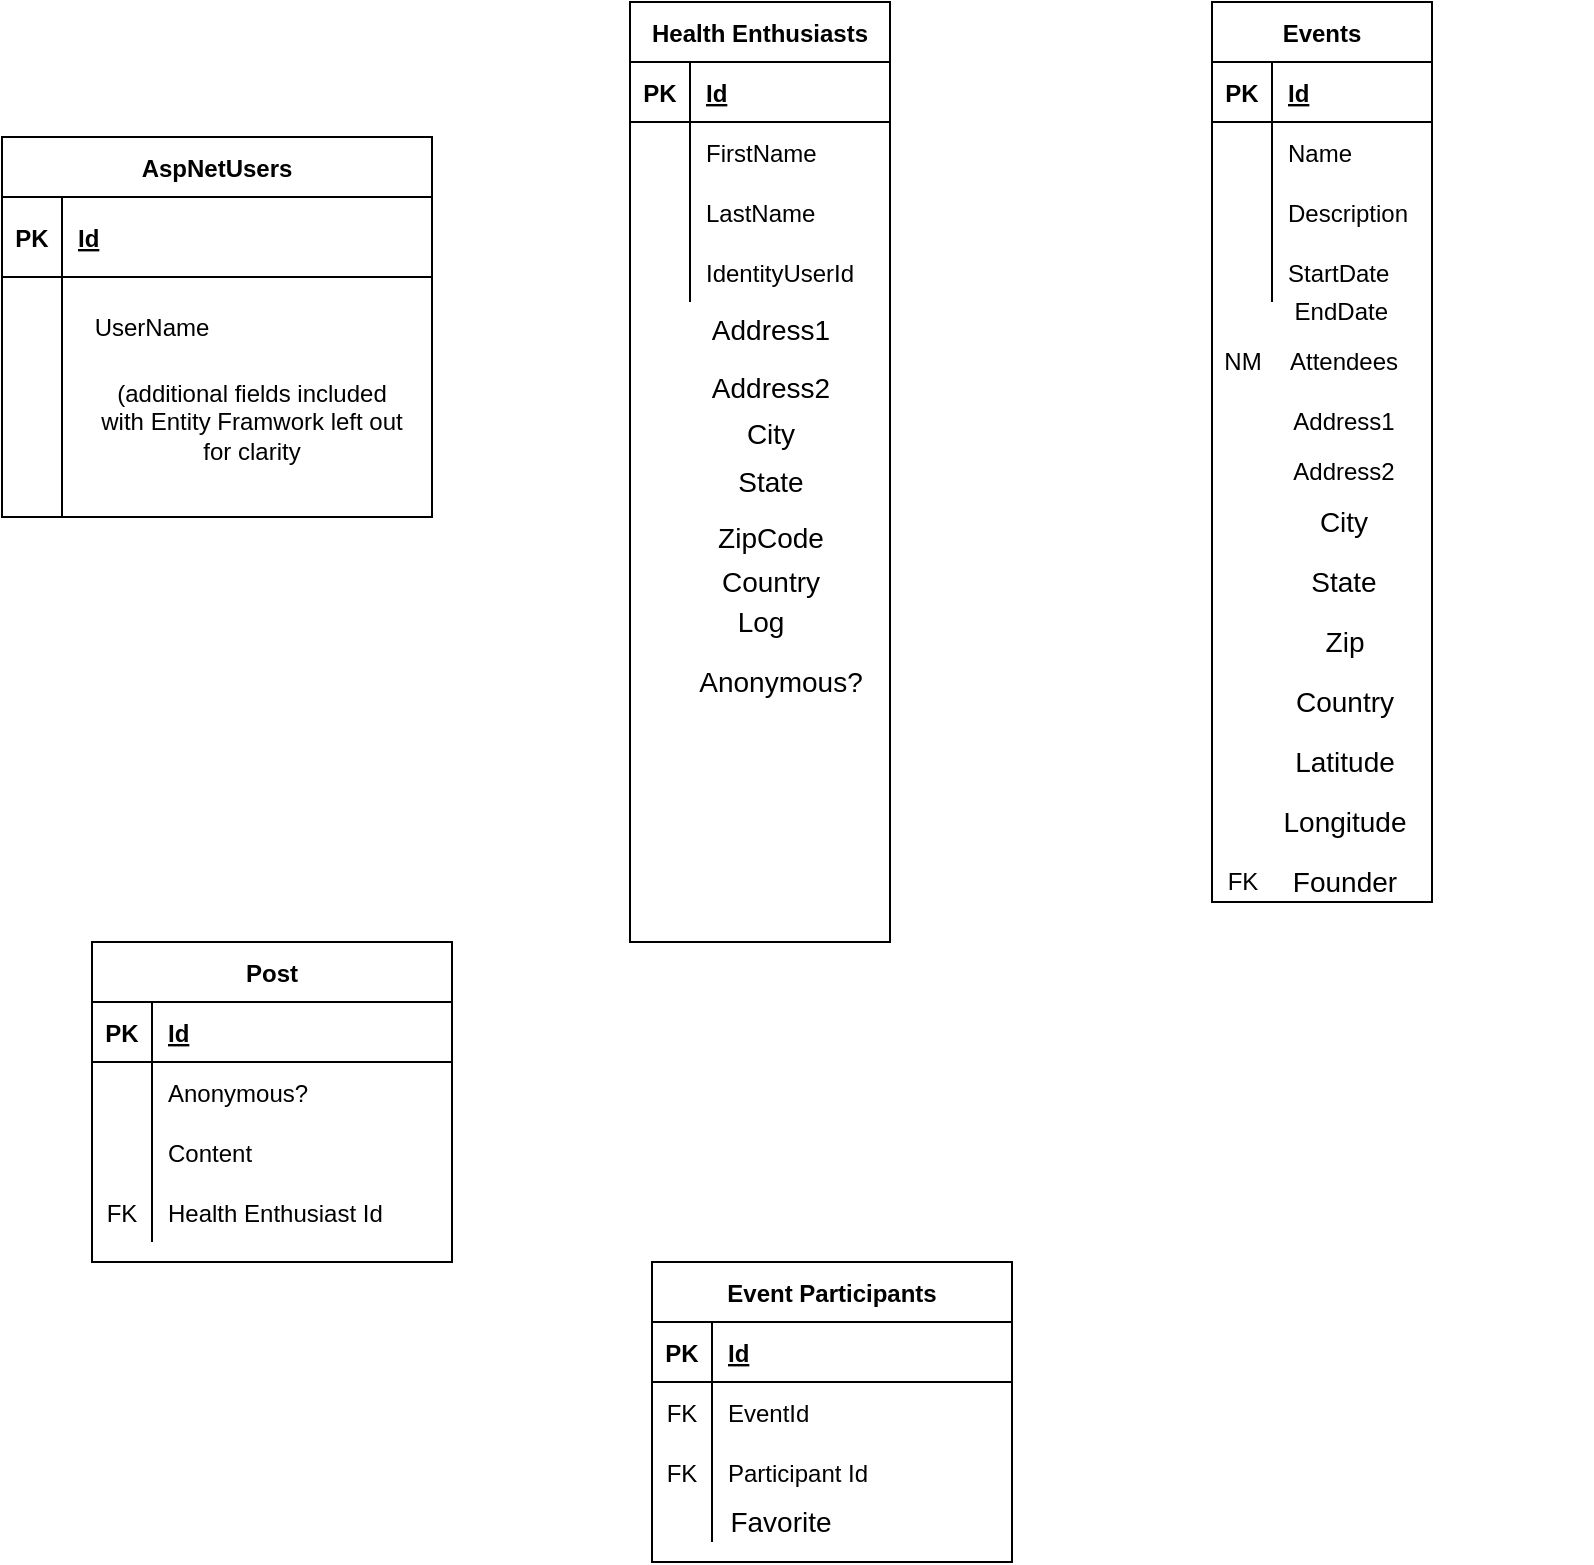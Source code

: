 <mxfile version="13.10.0" type="device"><diagram id="R2lEEEUBdFMjLlhIrx00" name="Page-1"><mxGraphModel dx="2062" dy="1122" grid="1" gridSize="10" guides="1" tooltips="1" connect="1" arrows="1" fold="1" page="1" pageScale="1" pageWidth="850" pageHeight="1100" math="0" shadow="0" extFonts="Permanent Marker^https://fonts.googleapis.com/css?family=Permanent+Marker"><root><mxCell id="0"/><mxCell id="1" parent="0"/><mxCell id="C-vyLk0tnHw3VtMMgP7b-23" value="AspNetUsers" style="shape=table;startSize=30;container=1;collapsible=1;childLayout=tableLayout;fixedRows=1;rowLines=0;fontStyle=1;align=center;resizeLast=1;" parent="1" vertex="1"><mxGeometry x="15" y="97.5" width="215" height="190" as="geometry"><mxRectangle x="100" y="90" width="110" height="30" as="alternateBounds"/></mxGeometry></mxCell><mxCell id="C-vyLk0tnHw3VtMMgP7b-24" value="" style="shape=partialRectangle;collapsible=0;dropTarget=0;pointerEvents=0;fillColor=none;points=[[0,0.5],[1,0.5]];portConstraint=eastwest;top=0;left=0;right=0;bottom=1;" parent="C-vyLk0tnHw3VtMMgP7b-23" vertex="1"><mxGeometry y="30" width="215" height="40" as="geometry"/></mxCell><mxCell id="C-vyLk0tnHw3VtMMgP7b-25" value="PK" style="shape=partialRectangle;overflow=hidden;connectable=0;fillColor=none;top=0;left=0;bottom=0;right=0;fontStyle=1;" parent="C-vyLk0tnHw3VtMMgP7b-24" vertex="1"><mxGeometry width="30" height="40" as="geometry"/></mxCell><mxCell id="C-vyLk0tnHw3VtMMgP7b-26" value="Id" style="shape=partialRectangle;overflow=hidden;connectable=0;fillColor=none;top=0;left=0;bottom=0;right=0;align=left;spacingLeft=6;fontStyle=5;" parent="C-vyLk0tnHw3VtMMgP7b-24" vertex="1"><mxGeometry x="30" width="185" height="40" as="geometry"/></mxCell><mxCell id="C-vyLk0tnHw3VtMMgP7b-27" value="" style="shape=partialRectangle;collapsible=0;dropTarget=0;pointerEvents=0;fillColor=none;points=[[0,0.5],[1,0.5]];portConstraint=eastwest;top=0;left=0;right=0;bottom=0;" parent="C-vyLk0tnHw3VtMMgP7b-23" vertex="1"><mxGeometry y="70" width="215" height="120" as="geometry"/></mxCell><mxCell id="C-vyLk0tnHw3VtMMgP7b-28" value="" style="shape=partialRectangle;overflow=hidden;connectable=0;fillColor=none;top=0;left=0;bottom=0;right=0;" parent="C-vyLk0tnHw3VtMMgP7b-27" vertex="1"><mxGeometry width="30" height="120" as="geometry"/></mxCell><mxCell id="C-vyLk0tnHw3VtMMgP7b-29" value="" style="shape=partialRectangle;overflow=hidden;connectable=0;fillColor=none;top=0;left=0;bottom=0;right=0;align=left;spacingLeft=6;" parent="C-vyLk0tnHw3VtMMgP7b-27" vertex="1"><mxGeometry x="30" width="185" height="120" as="geometry"/></mxCell><mxCell id="FA7qe2htKaOhnKwJZ3VO-3" value="UserName" style="text;html=1;strokeColor=none;fillColor=none;align=center;verticalAlign=middle;whiteSpace=wrap;rounded=0;" parent="1" vertex="1"><mxGeometry x="50" y="175" width="80" height="35" as="geometry"/></mxCell><mxCell id="FA7qe2htKaOhnKwJZ3VO-11" value="(additional fields included with Entity Framwork left out for clarity" style="text;html=1;strokeColor=none;fillColor=none;align=center;verticalAlign=middle;whiteSpace=wrap;rounded=0;" parent="1" vertex="1"><mxGeometry x="60" y="230" width="160" height="20" as="geometry"/></mxCell><mxCell id="FA7qe2htKaOhnKwJZ3VO-12" value="Events" style="shape=table;startSize=30;container=1;collapsible=1;childLayout=tableLayout;fixedRows=1;rowLines=0;fontStyle=1;align=center;resizeLast=1;" parent="1" vertex="1"><mxGeometry x="620" y="30" width="110" height="450" as="geometry"/></mxCell><mxCell id="FA7qe2htKaOhnKwJZ3VO-13" value="" style="shape=partialRectangle;collapsible=0;dropTarget=0;pointerEvents=0;fillColor=none;top=0;left=0;bottom=1;right=0;points=[[0,0.5],[1,0.5]];portConstraint=eastwest;" parent="FA7qe2htKaOhnKwJZ3VO-12" vertex="1"><mxGeometry y="30" width="110" height="30" as="geometry"/></mxCell><mxCell id="FA7qe2htKaOhnKwJZ3VO-14" value="PK" style="shape=partialRectangle;connectable=0;fillColor=none;top=0;left=0;bottom=0;right=0;fontStyle=1;overflow=hidden;" parent="FA7qe2htKaOhnKwJZ3VO-13" vertex="1"><mxGeometry width="30" height="30" as="geometry"/></mxCell><mxCell id="FA7qe2htKaOhnKwJZ3VO-15" value="Id" style="shape=partialRectangle;connectable=0;fillColor=none;top=0;left=0;bottom=0;right=0;align=left;spacingLeft=6;fontStyle=5;overflow=hidden;" parent="FA7qe2htKaOhnKwJZ3VO-13" vertex="1"><mxGeometry x="30" width="80" height="30" as="geometry"/></mxCell><mxCell id="FA7qe2htKaOhnKwJZ3VO-16" value="" style="shape=partialRectangle;collapsible=0;dropTarget=0;pointerEvents=0;fillColor=none;top=0;left=0;bottom=0;right=0;points=[[0,0.5],[1,0.5]];portConstraint=eastwest;" parent="FA7qe2htKaOhnKwJZ3VO-12" vertex="1"><mxGeometry y="60" width="110" height="30" as="geometry"/></mxCell><mxCell id="FA7qe2htKaOhnKwJZ3VO-17" value="" style="shape=partialRectangle;connectable=0;fillColor=none;top=0;left=0;bottom=0;right=0;editable=1;overflow=hidden;" parent="FA7qe2htKaOhnKwJZ3VO-16" vertex="1"><mxGeometry width="30" height="30" as="geometry"/></mxCell><mxCell id="FA7qe2htKaOhnKwJZ3VO-18" value="Name" style="shape=partialRectangle;connectable=0;fillColor=none;top=0;left=0;bottom=0;right=0;align=left;spacingLeft=6;overflow=hidden;" parent="FA7qe2htKaOhnKwJZ3VO-16" vertex="1"><mxGeometry x="30" width="80" height="30" as="geometry"/></mxCell><mxCell id="FA7qe2htKaOhnKwJZ3VO-19" value="" style="shape=partialRectangle;collapsible=0;dropTarget=0;pointerEvents=0;fillColor=none;top=0;left=0;bottom=0;right=0;points=[[0,0.5],[1,0.5]];portConstraint=eastwest;" parent="FA7qe2htKaOhnKwJZ3VO-12" vertex="1"><mxGeometry y="90" width="110" height="30" as="geometry"/></mxCell><mxCell id="FA7qe2htKaOhnKwJZ3VO-20" value="" style="shape=partialRectangle;connectable=0;fillColor=none;top=0;left=0;bottom=0;right=0;editable=1;overflow=hidden;" parent="FA7qe2htKaOhnKwJZ3VO-19" vertex="1"><mxGeometry width="30" height="30" as="geometry"/></mxCell><mxCell id="FA7qe2htKaOhnKwJZ3VO-21" value="Description" style="shape=partialRectangle;connectable=0;fillColor=none;top=0;left=0;bottom=0;right=0;align=left;spacingLeft=6;overflow=hidden;" parent="FA7qe2htKaOhnKwJZ3VO-19" vertex="1"><mxGeometry x="30" width="80" height="30" as="geometry"/></mxCell><mxCell id="FA7qe2htKaOhnKwJZ3VO-22" value="" style="shape=partialRectangle;collapsible=0;dropTarget=0;pointerEvents=0;fillColor=none;top=0;left=0;bottom=0;right=0;points=[[0,0.5],[1,0.5]];portConstraint=eastwest;" parent="FA7qe2htKaOhnKwJZ3VO-12" vertex="1"><mxGeometry y="120" width="110" height="30" as="geometry"/></mxCell><mxCell id="FA7qe2htKaOhnKwJZ3VO-23" value="" style="shape=partialRectangle;connectable=0;fillColor=none;top=0;left=0;bottom=0;right=0;editable=1;overflow=hidden;" parent="FA7qe2htKaOhnKwJZ3VO-22" vertex="1"><mxGeometry width="30" height="30" as="geometry"/></mxCell><mxCell id="FA7qe2htKaOhnKwJZ3VO-24" value="StartDate" style="shape=partialRectangle;connectable=0;fillColor=none;top=0;left=0;bottom=0;right=0;align=left;spacingLeft=6;overflow=hidden;" parent="FA7qe2htKaOhnKwJZ3VO-22" vertex="1"><mxGeometry x="30" width="80" height="30" as="geometry"/></mxCell><mxCell id="FA7qe2htKaOhnKwJZ3VO-26" value="EndDate" style="text;html=1;strokeColor=none;fillColor=none;align=right;verticalAlign=middle;whiteSpace=wrap;rounded=0;labelPosition=left;verticalLabelPosition=middle;" parent="1" vertex="1"><mxGeometry x="710" y="175" width="100" height="20" as="geometry"/></mxCell><mxCell id="FA7qe2htKaOhnKwJZ3VO-56" value="Attendees" style="text;html=1;strokeColor=none;fillColor=none;align=center;verticalAlign=middle;whiteSpace=wrap;rounded=0;" parent="1" vertex="1"><mxGeometry x="666" y="200" width="40" height="20" as="geometry"/></mxCell><mxCell id="FA7qe2htKaOhnKwJZ3VO-57" value="Address1" style="text;html=1;strokeColor=none;fillColor=none;align=center;verticalAlign=middle;whiteSpace=wrap;rounded=0;" parent="1" vertex="1"><mxGeometry x="666" y="230" width="40" height="20" as="geometry"/></mxCell><mxCell id="FA7qe2htKaOhnKwJZ3VO-59" value="Address2" style="text;html=1;strokeColor=none;fillColor=none;align=center;verticalAlign=middle;whiteSpace=wrap;rounded=0;" parent="1" vertex="1"><mxGeometry x="666" y="255" width="40" height="20" as="geometry"/></mxCell><mxCell id="FA7qe2htKaOhnKwJZ3VO-60" value="&lt;font style=&quot;font-size: 14px&quot;&gt;City&lt;/font&gt;" style="text;html=1;strokeColor=none;fillColor=none;align=center;verticalAlign=middle;whiteSpace=wrap;rounded=0;" parent="1" vertex="1"><mxGeometry x="666" y="280" width="40" height="20" as="geometry"/></mxCell><mxCell id="FA7qe2htKaOhnKwJZ3VO-61" value="&lt;span style=&quot;font-size: 14px&quot;&gt;State&lt;/span&gt;" style="text;html=1;strokeColor=none;fillColor=none;align=center;verticalAlign=middle;whiteSpace=wrap;rounded=0;" parent="1" vertex="1"><mxGeometry x="666" y="310" width="40" height="20" as="geometry"/></mxCell><mxCell id="FA7qe2htKaOhnKwJZ3VO-62" value="&lt;span style=&quot;font-size: 14px&quot;&gt;Zip&lt;/span&gt;" style="text;html=1;align=center;verticalAlign=middle;resizable=0;points=[];autosize=1;" parent="1" vertex="1"><mxGeometry x="671" y="340" width="30" height="20" as="geometry"/></mxCell><mxCell id="FA7qe2htKaOhnKwJZ3VO-63" value="&lt;span style=&quot;font-size: 14px&quot;&gt;Country&lt;/span&gt;" style="text;html=1;align=center;verticalAlign=middle;resizable=0;points=[];autosize=1;" parent="1" vertex="1"><mxGeometry x="656" y="370" width="60" height="20" as="geometry"/></mxCell><mxCell id="FA7qe2htKaOhnKwJZ3VO-64" value="&lt;font style=&quot;font-size: 14px&quot;&gt;Latitude&lt;/font&gt;" style="text;html=1;align=center;verticalAlign=middle;resizable=0;points=[];autosize=1;" parent="1" vertex="1"><mxGeometry x="651" y="400" width="70" height="20" as="geometry"/></mxCell><mxCell id="FA7qe2htKaOhnKwJZ3VO-65" value="&lt;font style=&quot;font-size: 14px&quot;&gt;Longitude&lt;/font&gt;" style="text;html=1;align=center;verticalAlign=middle;resizable=0;points=[];autosize=1;" parent="1" vertex="1"><mxGeometry x="646" y="430" width="80" height="20" as="geometry"/></mxCell><mxCell id="FA7qe2htKaOhnKwJZ3VO-66" value="Health Enthusiasts" style="shape=table;startSize=30;container=1;collapsible=1;childLayout=tableLayout;fixedRows=1;rowLines=0;fontStyle=1;align=center;resizeLast=1;" parent="1" vertex="1"><mxGeometry x="329" y="30" width="130" height="470" as="geometry"/></mxCell><mxCell id="FA7qe2htKaOhnKwJZ3VO-67" value="" style="shape=partialRectangle;collapsible=0;dropTarget=0;pointerEvents=0;fillColor=none;top=0;left=0;bottom=1;right=0;points=[[0,0.5],[1,0.5]];portConstraint=eastwest;" parent="FA7qe2htKaOhnKwJZ3VO-66" vertex="1"><mxGeometry y="30" width="130" height="30" as="geometry"/></mxCell><mxCell id="FA7qe2htKaOhnKwJZ3VO-68" value="PK" style="shape=partialRectangle;connectable=0;fillColor=none;top=0;left=0;bottom=0;right=0;fontStyle=1;overflow=hidden;" parent="FA7qe2htKaOhnKwJZ3VO-67" vertex="1"><mxGeometry width="30" height="30" as="geometry"/></mxCell><mxCell id="FA7qe2htKaOhnKwJZ3VO-69" value="Id" style="shape=partialRectangle;connectable=0;fillColor=none;top=0;left=0;bottom=0;right=0;align=left;spacingLeft=6;fontStyle=5;overflow=hidden;" parent="FA7qe2htKaOhnKwJZ3VO-67" vertex="1"><mxGeometry x="30" width="100" height="30" as="geometry"/></mxCell><mxCell id="FA7qe2htKaOhnKwJZ3VO-70" value="" style="shape=partialRectangle;collapsible=0;dropTarget=0;pointerEvents=0;fillColor=none;top=0;left=0;bottom=0;right=0;points=[[0,0.5],[1,0.5]];portConstraint=eastwest;" parent="FA7qe2htKaOhnKwJZ3VO-66" vertex="1"><mxGeometry y="60" width="130" height="30" as="geometry"/></mxCell><mxCell id="FA7qe2htKaOhnKwJZ3VO-71" value="" style="shape=partialRectangle;connectable=0;fillColor=none;top=0;left=0;bottom=0;right=0;editable=1;overflow=hidden;" parent="FA7qe2htKaOhnKwJZ3VO-70" vertex="1"><mxGeometry width="30" height="30" as="geometry"/></mxCell><mxCell id="FA7qe2htKaOhnKwJZ3VO-72" value="FirstName" style="shape=partialRectangle;connectable=0;fillColor=none;top=0;left=0;bottom=0;right=0;align=left;spacingLeft=6;overflow=hidden;" parent="FA7qe2htKaOhnKwJZ3VO-70" vertex="1"><mxGeometry x="30" width="100" height="30" as="geometry"/></mxCell><mxCell id="FA7qe2htKaOhnKwJZ3VO-73" value="" style="shape=partialRectangle;collapsible=0;dropTarget=0;pointerEvents=0;fillColor=none;top=0;left=0;bottom=0;right=0;points=[[0,0.5],[1,0.5]];portConstraint=eastwest;" parent="FA7qe2htKaOhnKwJZ3VO-66" vertex="1"><mxGeometry y="90" width="130" height="30" as="geometry"/></mxCell><mxCell id="FA7qe2htKaOhnKwJZ3VO-74" value="" style="shape=partialRectangle;connectable=0;fillColor=none;top=0;left=0;bottom=0;right=0;editable=1;overflow=hidden;" parent="FA7qe2htKaOhnKwJZ3VO-73" vertex="1"><mxGeometry width="30" height="30" as="geometry"/></mxCell><mxCell id="FA7qe2htKaOhnKwJZ3VO-75" value="LastName" style="shape=partialRectangle;connectable=0;fillColor=none;top=0;left=0;bottom=0;right=0;align=left;spacingLeft=6;overflow=hidden;" parent="FA7qe2htKaOhnKwJZ3VO-73" vertex="1"><mxGeometry x="30" width="100" height="30" as="geometry"/></mxCell><mxCell id="FA7qe2htKaOhnKwJZ3VO-76" value="" style="shape=partialRectangle;collapsible=0;dropTarget=0;pointerEvents=0;fillColor=none;top=0;left=0;bottom=0;right=0;points=[[0,0.5],[1,0.5]];portConstraint=eastwest;" parent="FA7qe2htKaOhnKwJZ3VO-66" vertex="1"><mxGeometry y="120" width="130" height="30" as="geometry"/></mxCell><mxCell id="FA7qe2htKaOhnKwJZ3VO-77" value="" style="shape=partialRectangle;connectable=0;fillColor=none;top=0;left=0;bottom=0;right=0;editable=1;overflow=hidden;" parent="FA7qe2htKaOhnKwJZ3VO-76" vertex="1"><mxGeometry width="30" height="30" as="geometry"/></mxCell><mxCell id="FA7qe2htKaOhnKwJZ3VO-78" value="IdentityUserId" style="shape=partialRectangle;connectable=0;fillColor=none;top=0;left=0;bottom=0;right=0;align=left;spacingLeft=6;overflow=hidden;" parent="FA7qe2htKaOhnKwJZ3VO-76" vertex="1"><mxGeometry x="30" width="100" height="30" as="geometry"/></mxCell><mxCell id="FA7qe2htKaOhnKwJZ3VO-80" value="&lt;font style=&quot;font-size: 14px&quot;&gt;Address1&lt;/font&gt;" style="text;html=1;align=center;verticalAlign=middle;resizable=0;points=[];autosize=1;" parent="1" vertex="1"><mxGeometry x="364" y="184" width="70" height="20" as="geometry"/></mxCell><mxCell id="FA7qe2htKaOhnKwJZ3VO-81" value="&lt;font style=&quot;font-size: 14px&quot;&gt;Address2&lt;/font&gt;" style="text;html=1;align=center;verticalAlign=middle;resizable=0;points=[];autosize=1;" parent="1" vertex="1"><mxGeometry x="364" y="213" width="70" height="20" as="geometry"/></mxCell><mxCell id="FA7qe2htKaOhnKwJZ3VO-82" value="&lt;font style=&quot;font-size: 14px&quot;&gt;City&lt;/font&gt;" style="text;html=1;align=center;verticalAlign=middle;resizable=0;points=[];autosize=1;" parent="1" vertex="1"><mxGeometry x="379" y="236" width="40" height="20" as="geometry"/></mxCell><mxCell id="FA7qe2htKaOhnKwJZ3VO-83" value="&lt;font style=&quot;font-size: 14px&quot;&gt;State&lt;/font&gt;" style="text;html=1;align=center;verticalAlign=middle;resizable=0;points=[];autosize=1;" parent="1" vertex="1"><mxGeometry x="374" y="260" width="50" height="20" as="geometry"/></mxCell><mxCell id="FA7qe2htKaOhnKwJZ3VO-84" value="&lt;font style=&quot;font-size: 14px&quot;&gt;ZipCode&lt;/font&gt;" style="text;html=1;align=center;verticalAlign=middle;resizable=0;points=[];autosize=1;" parent="1" vertex="1"><mxGeometry x="364" y="287.5" width="70" height="20" as="geometry"/></mxCell><mxCell id="FA7qe2htKaOhnKwJZ3VO-85" value="&lt;font style=&quot;font-size: 14px&quot;&gt;Country&lt;/font&gt;" style="text;html=1;align=center;verticalAlign=middle;resizable=0;points=[];autosize=1;" parent="1" vertex="1"><mxGeometry x="369" y="310" width="60" height="20" as="geometry"/></mxCell><mxCell id="FA7qe2htKaOhnKwJZ3VO-88" value="Event Participants" style="shape=table;startSize=30;container=1;collapsible=1;childLayout=tableLayout;fixedRows=1;rowLines=0;fontStyle=1;align=center;resizeLast=1;" parent="1" vertex="1"><mxGeometry x="340" y="660" width="180" height="150" as="geometry"/></mxCell><mxCell id="FA7qe2htKaOhnKwJZ3VO-89" value="" style="shape=partialRectangle;collapsible=0;dropTarget=0;pointerEvents=0;fillColor=none;top=0;left=0;bottom=1;right=0;points=[[0,0.5],[1,0.5]];portConstraint=eastwest;" parent="FA7qe2htKaOhnKwJZ3VO-88" vertex="1"><mxGeometry y="30" width="180" height="30" as="geometry"/></mxCell><mxCell id="FA7qe2htKaOhnKwJZ3VO-90" value="PK" style="shape=partialRectangle;connectable=0;fillColor=none;top=0;left=0;bottom=0;right=0;fontStyle=1;overflow=hidden;" parent="FA7qe2htKaOhnKwJZ3VO-89" vertex="1"><mxGeometry width="30" height="30" as="geometry"/></mxCell><mxCell id="FA7qe2htKaOhnKwJZ3VO-91" value="Id" style="shape=partialRectangle;connectable=0;fillColor=none;top=0;left=0;bottom=0;right=0;align=left;spacingLeft=6;fontStyle=5;overflow=hidden;" parent="FA7qe2htKaOhnKwJZ3VO-89" vertex="1"><mxGeometry x="30" width="150" height="30" as="geometry"/></mxCell><mxCell id="FA7qe2htKaOhnKwJZ3VO-92" value="" style="shape=partialRectangle;collapsible=0;dropTarget=0;pointerEvents=0;fillColor=none;top=0;left=0;bottom=0;right=0;points=[[0,0.5],[1,0.5]];portConstraint=eastwest;" parent="FA7qe2htKaOhnKwJZ3VO-88" vertex="1"><mxGeometry y="60" width="180" height="30" as="geometry"/></mxCell><mxCell id="FA7qe2htKaOhnKwJZ3VO-93" value="FK" style="shape=partialRectangle;connectable=0;fillColor=none;top=0;left=0;bottom=0;right=0;editable=1;overflow=hidden;" parent="FA7qe2htKaOhnKwJZ3VO-92" vertex="1"><mxGeometry width="30" height="30" as="geometry"/></mxCell><mxCell id="FA7qe2htKaOhnKwJZ3VO-94" value="EventId" style="shape=partialRectangle;connectable=0;fillColor=none;top=0;left=0;bottom=0;right=0;align=left;spacingLeft=6;overflow=hidden;" parent="FA7qe2htKaOhnKwJZ3VO-92" vertex="1"><mxGeometry x="30" width="150" height="30" as="geometry"/></mxCell><mxCell id="FA7qe2htKaOhnKwJZ3VO-95" value="" style="shape=partialRectangle;collapsible=0;dropTarget=0;pointerEvents=0;fillColor=none;top=0;left=0;bottom=0;right=0;points=[[0,0.5],[1,0.5]];portConstraint=eastwest;" parent="FA7qe2htKaOhnKwJZ3VO-88" vertex="1"><mxGeometry y="90" width="180" height="30" as="geometry"/></mxCell><mxCell id="FA7qe2htKaOhnKwJZ3VO-96" value="FK" style="shape=partialRectangle;connectable=0;fillColor=none;top=0;left=0;bottom=0;right=0;editable=1;overflow=hidden;" parent="FA7qe2htKaOhnKwJZ3VO-95" vertex="1"><mxGeometry width="30" height="30" as="geometry"/></mxCell><mxCell id="FA7qe2htKaOhnKwJZ3VO-97" value="Participant Id" style="shape=partialRectangle;connectable=0;fillColor=none;top=0;left=0;bottom=0;right=0;align=left;spacingLeft=6;overflow=hidden;" parent="FA7qe2htKaOhnKwJZ3VO-95" vertex="1"><mxGeometry x="30" width="150" height="30" as="geometry"/></mxCell><mxCell id="FA7qe2htKaOhnKwJZ3VO-98" value="" style="shape=partialRectangle;collapsible=0;dropTarget=0;pointerEvents=0;fillColor=none;top=0;left=0;bottom=0;right=0;points=[[0,0.5],[1,0.5]];portConstraint=eastwest;" parent="FA7qe2htKaOhnKwJZ3VO-88" vertex="1"><mxGeometry y="120" width="180" height="20" as="geometry"/></mxCell><mxCell id="FA7qe2htKaOhnKwJZ3VO-99" value="" style="shape=partialRectangle;connectable=0;fillColor=none;top=0;left=0;bottom=0;right=0;editable=1;overflow=hidden;" parent="FA7qe2htKaOhnKwJZ3VO-98" vertex="1"><mxGeometry width="30" height="20" as="geometry"/></mxCell><mxCell id="FA7qe2htKaOhnKwJZ3VO-100" value="" style="shape=partialRectangle;connectable=0;fillColor=none;top=0;left=0;bottom=0;right=0;align=left;spacingLeft=6;overflow=hidden;" parent="FA7qe2htKaOhnKwJZ3VO-98" vertex="1"><mxGeometry x="30" width="150" height="20" as="geometry"/></mxCell><mxCell id="FA7qe2htKaOhnKwJZ3VO-118" value="&lt;span style=&quot;font-size: 14px&quot;&gt;Founder&lt;/span&gt;" style="text;html=1;align=center;verticalAlign=middle;resizable=0;points=[];autosize=1;" parent="1" vertex="1"><mxGeometry x="651" y="460" width="70" height="20" as="geometry"/></mxCell><mxCell id="FA7qe2htKaOhnKwJZ3VO-119" value="&lt;font style=&quot;font-size: 14px&quot;&gt;Favorite&lt;/font&gt;" style="text;html=1;align=center;verticalAlign=middle;resizable=0;points=[];autosize=1;" parent="1" vertex="1"><mxGeometry x="369" y="780" width="70" height="20" as="geometry"/></mxCell><mxCell id="FA7qe2htKaOhnKwJZ3VO-120" value="&lt;font style=&quot;font-size: 14px&quot;&gt;Log&lt;/font&gt;" style="text;html=1;align=center;verticalAlign=middle;resizable=0;points=[];autosize=1;" parent="1" vertex="1"><mxGeometry x="374" y="330" width="40" height="20" as="geometry"/></mxCell><mxCell id="FA7qe2htKaOhnKwJZ3VO-122" value="&lt;span style=&quot;font-size: 14px&quot;&gt;Anonymous?&lt;/span&gt;" style="text;html=1;align=center;verticalAlign=middle;resizable=0;points=[];autosize=1;" parent="1" vertex="1"><mxGeometry x="354" y="360" width="100" height="20" as="geometry"/></mxCell><mxCell id="FA7qe2htKaOhnKwJZ3VO-123" value="Post" style="shape=table;startSize=30;container=1;collapsible=1;childLayout=tableLayout;fixedRows=1;rowLines=0;fontStyle=1;align=center;resizeLast=1;" parent="1" vertex="1"><mxGeometry x="60" y="500" width="180" height="160" as="geometry"/></mxCell><mxCell id="FA7qe2htKaOhnKwJZ3VO-124" value="" style="shape=partialRectangle;collapsible=0;dropTarget=0;pointerEvents=0;fillColor=none;top=0;left=0;bottom=1;right=0;points=[[0,0.5],[1,0.5]];portConstraint=eastwest;" parent="FA7qe2htKaOhnKwJZ3VO-123" vertex="1"><mxGeometry y="30" width="180" height="30" as="geometry"/></mxCell><mxCell id="FA7qe2htKaOhnKwJZ3VO-125" value="PK" style="shape=partialRectangle;connectable=0;fillColor=none;top=0;left=0;bottom=0;right=0;fontStyle=1;overflow=hidden;" parent="FA7qe2htKaOhnKwJZ3VO-124" vertex="1"><mxGeometry width="30" height="30" as="geometry"/></mxCell><mxCell id="FA7qe2htKaOhnKwJZ3VO-126" value="Id" style="shape=partialRectangle;connectable=0;fillColor=none;top=0;left=0;bottom=0;right=0;align=left;spacingLeft=6;fontStyle=5;overflow=hidden;" parent="FA7qe2htKaOhnKwJZ3VO-124" vertex="1"><mxGeometry x="30" width="150" height="30" as="geometry"/></mxCell><mxCell id="FA7qe2htKaOhnKwJZ3VO-127" value="" style="shape=partialRectangle;collapsible=0;dropTarget=0;pointerEvents=0;fillColor=none;top=0;left=0;bottom=0;right=0;points=[[0,0.5],[1,0.5]];portConstraint=eastwest;" parent="FA7qe2htKaOhnKwJZ3VO-123" vertex="1"><mxGeometry y="60" width="180" height="30" as="geometry"/></mxCell><mxCell id="FA7qe2htKaOhnKwJZ3VO-128" value="" style="shape=partialRectangle;connectable=0;fillColor=none;top=0;left=0;bottom=0;right=0;editable=1;overflow=hidden;" parent="FA7qe2htKaOhnKwJZ3VO-127" vertex="1"><mxGeometry width="30" height="30" as="geometry"/></mxCell><mxCell id="FA7qe2htKaOhnKwJZ3VO-129" value="Anonymous?" style="shape=partialRectangle;connectable=0;fillColor=none;top=0;left=0;bottom=0;right=0;align=left;spacingLeft=6;overflow=hidden;" parent="FA7qe2htKaOhnKwJZ3VO-127" vertex="1"><mxGeometry x="30" width="150" height="30" as="geometry"/></mxCell><mxCell id="FA7qe2htKaOhnKwJZ3VO-130" value="" style="shape=partialRectangle;collapsible=0;dropTarget=0;pointerEvents=0;fillColor=none;top=0;left=0;bottom=0;right=0;points=[[0,0.5],[1,0.5]];portConstraint=eastwest;" parent="FA7qe2htKaOhnKwJZ3VO-123" vertex="1"><mxGeometry y="90" width="180" height="30" as="geometry"/></mxCell><mxCell id="FA7qe2htKaOhnKwJZ3VO-131" value="" style="shape=partialRectangle;connectable=0;fillColor=none;top=0;left=0;bottom=0;right=0;editable=1;overflow=hidden;" parent="FA7qe2htKaOhnKwJZ3VO-130" vertex="1"><mxGeometry width="30" height="30" as="geometry"/></mxCell><mxCell id="FA7qe2htKaOhnKwJZ3VO-132" value="Content" style="shape=partialRectangle;connectable=0;fillColor=none;top=0;left=0;bottom=0;right=0;align=left;spacingLeft=6;overflow=hidden;" parent="FA7qe2htKaOhnKwJZ3VO-130" vertex="1"><mxGeometry x="30" width="150" height="30" as="geometry"/></mxCell><mxCell id="FA7qe2htKaOhnKwJZ3VO-133" value="" style="shape=partialRectangle;collapsible=0;dropTarget=0;pointerEvents=0;fillColor=none;top=0;left=0;bottom=0;right=0;points=[[0,0.5],[1,0.5]];portConstraint=eastwest;" parent="FA7qe2htKaOhnKwJZ3VO-123" vertex="1"><mxGeometry y="120" width="180" height="30" as="geometry"/></mxCell><mxCell id="FA7qe2htKaOhnKwJZ3VO-134" value="FK" style="shape=partialRectangle;connectable=0;fillColor=none;top=0;left=0;bottom=0;right=0;editable=1;overflow=hidden;" parent="FA7qe2htKaOhnKwJZ3VO-133" vertex="1"><mxGeometry width="30" height="30" as="geometry"/></mxCell><mxCell id="FA7qe2htKaOhnKwJZ3VO-135" value="Health Enthusiast Id" style="shape=partialRectangle;connectable=0;fillColor=none;top=0;left=0;bottom=0;right=0;align=left;spacingLeft=6;overflow=hidden;" parent="FA7qe2htKaOhnKwJZ3VO-133" vertex="1"><mxGeometry x="30" width="150" height="30" as="geometry"/></mxCell><mxCell id="FA7qe2htKaOhnKwJZ3VO-136" value="FK" style="text;html=1;align=center;verticalAlign=middle;resizable=0;points=[];autosize=1;" parent="1" vertex="1"><mxGeometry x="620" y="460" width="30" height="20" as="geometry"/></mxCell><mxCell id="FA7qe2htKaOhnKwJZ3VO-137" value="NM" style="text;html=1;align=center;verticalAlign=middle;resizable=0;points=[];autosize=1;" parent="1" vertex="1"><mxGeometry x="620" y="200" width="30" height="20" as="geometry"/></mxCell></root></mxGraphModel></diagram></mxfile>